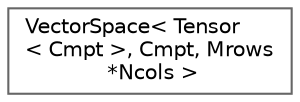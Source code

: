 digraph "Graphical Class Hierarchy"
{
 // LATEX_PDF_SIZE
  bgcolor="transparent";
  edge [fontname=Helvetica,fontsize=10,labelfontname=Helvetica,labelfontsize=10];
  node [fontname=Helvetica,fontsize=10,shape=box,height=0.2,width=0.4];
  rankdir="LR";
  Node0 [id="Node000000",label="VectorSpace\< Tensor\l\< Cmpt \>, Cmpt, Mrows\l *Ncols \>",height=0.2,width=0.4,color="grey40", fillcolor="white", style="filled",URL="$classFoam_1_1VectorSpace.html",tooltip=" "];
}
